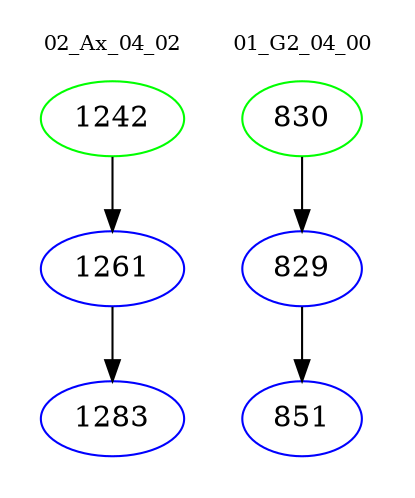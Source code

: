 digraph{
subgraph cluster_0 {
color = white
label = "02_Ax_04_02";
fontsize=10;
T0_1242 [label="1242", color="green"]
T0_1242 -> T0_1261 [color="black"]
T0_1261 [label="1261", color="blue"]
T0_1261 -> T0_1283 [color="black"]
T0_1283 [label="1283", color="blue"]
}
subgraph cluster_1 {
color = white
label = "01_G2_04_00";
fontsize=10;
T1_830 [label="830", color="green"]
T1_830 -> T1_829 [color="black"]
T1_829 [label="829", color="blue"]
T1_829 -> T1_851 [color="black"]
T1_851 [label="851", color="blue"]
}
}
